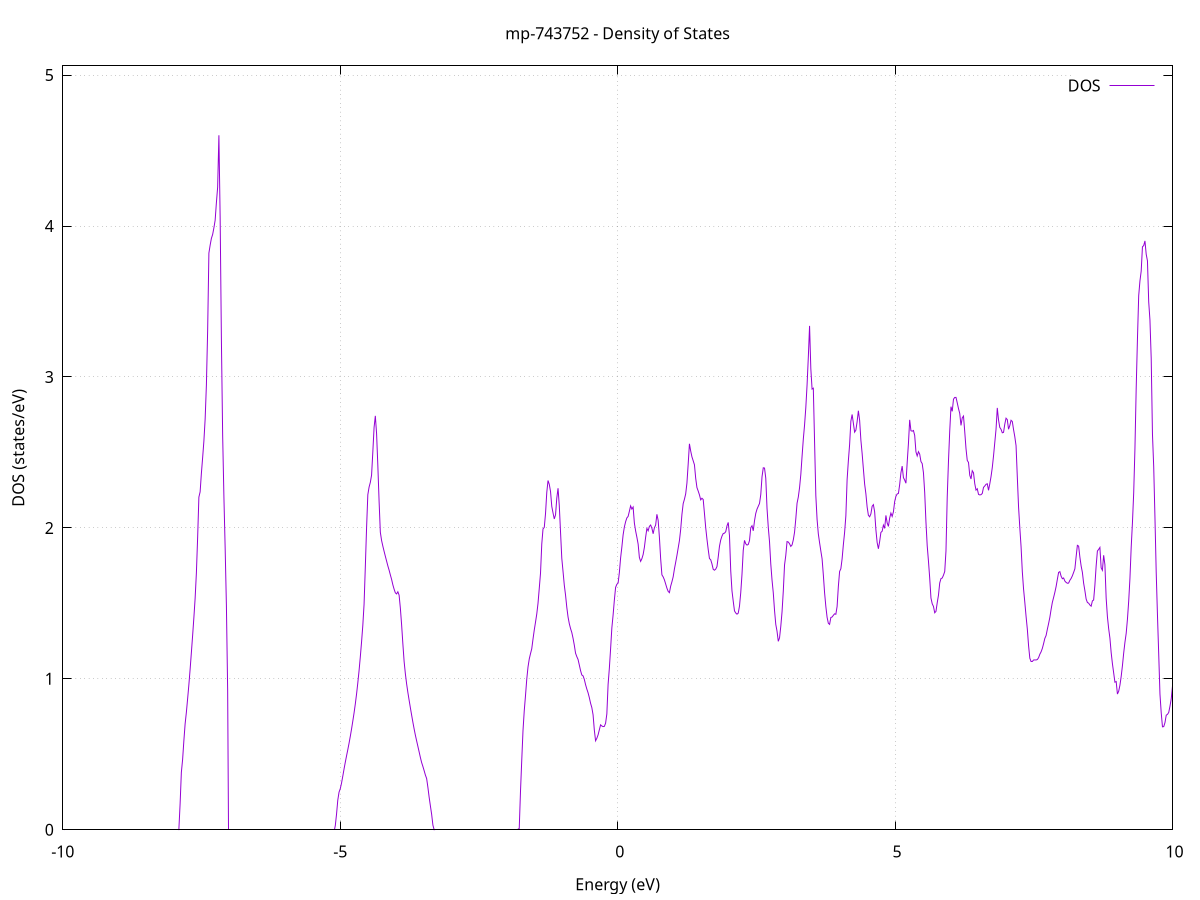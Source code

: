 set title 'mp-743752 - Density of States'
set xlabel 'Energy (eV)'
set ylabel 'DOS (states/eV)'
set grid
set xrange [-10:10]
set yrange [0:5.061]
set xzeroaxis lt -1
set terminal png size 800,600
set output 'mp-743752_dos_gnuplot.png'
plot '-' using 1:2 with lines title 'DOS'
-9.960600 0.000000
-9.938000 0.000000
-9.915500 0.000000
-9.892900 0.000000
-9.870400 0.000000
-9.847800 0.000000
-9.825300 0.000000
-9.802700 0.000000
-9.780200 0.000000
-9.757600 0.000000
-9.735100 0.000000
-9.712500 0.000000
-9.690000 0.000000
-9.667400 0.000000
-9.644800 0.000000
-9.622300 0.000000
-9.599700 0.000000
-9.577200 0.000000
-9.554600 0.000000
-9.532100 0.000000
-9.509500 0.000000
-9.487000 0.000000
-9.464400 0.000000
-9.441900 0.000000
-9.419300 0.000000
-9.396800 0.000000
-9.374200 0.000000
-9.351600 0.000000
-9.329100 0.000000
-9.306500 0.000000
-9.284000 0.000000
-9.261400 0.000000
-9.238900 0.000000
-9.216300 0.000000
-9.193800 0.000000
-9.171200 0.000000
-9.148700 0.000000
-9.126100 0.000000
-9.103500 0.000000
-9.081000 0.000000
-9.058400 0.000000
-9.035900 0.000000
-9.013300 0.000000
-8.990800 0.000000
-8.968200 0.000000
-8.945700 0.000000
-8.923100 0.000000
-8.900600 0.000000
-8.878000 0.000000
-8.855500 0.000000
-8.832900 0.000000
-8.810300 0.000000
-8.787800 0.000000
-8.765200 0.000000
-8.742700 0.000000
-8.720100 0.000000
-8.697600 0.000000
-8.675000 0.000000
-8.652500 0.000000
-8.629900 0.000000
-8.607400 0.000000
-8.584800 0.000000
-8.562300 0.000000
-8.539700 0.000000
-8.517100 0.000000
-8.494600 0.000000
-8.472000 0.000000
-8.449500 0.000000
-8.426900 0.000000
-8.404400 0.000000
-8.381800 0.000000
-8.359300 0.000000
-8.336700 0.000000
-8.314200 0.000000
-8.291600 0.000000
-8.269000 0.000000
-8.246500 0.000000
-8.223900 0.000000
-8.201400 0.000000
-8.178800 0.000000
-8.156300 0.000000
-8.133700 0.000000
-8.111200 0.000000
-8.088600 0.000000
-8.066100 0.000000
-8.043500 0.000000
-8.021000 0.000000
-7.998400 0.000000
-7.975800 0.000000
-7.953300 0.000000
-7.930700 0.000000
-7.908200 0.001200
-7.885600 0.172300
-7.863100 0.380400
-7.840500 0.465700
-7.818000 0.589200
-7.795400 0.701100
-7.772900 0.777600
-7.750300 0.867600
-7.727800 0.960600
-7.705200 1.063500
-7.682600 1.174000
-7.660100 1.286900
-7.637500 1.405400
-7.615000 1.533000
-7.592400 1.700200
-7.569900 1.934200
-7.547300 2.203800
-7.524800 2.238900
-7.502200 2.361200
-7.479700 2.464900
-7.457100 2.575300
-7.434500 2.720400
-7.412000 2.944700
-7.389400 3.305700
-7.366900 3.820700
-7.344300 3.873100
-7.321800 3.918100
-7.299200 3.944000
-7.276700 3.987700
-7.254100 4.038300
-7.231600 4.154600
-7.209000 4.257200
-7.186500 4.601100
-7.163900 4.057100
-7.141300 3.242400
-7.118800 2.611200
-7.096200 2.204500
-7.073700 1.865500
-7.051100 1.483600
-7.028600 0.921900
-7.006000 0.000000
-6.983500 0.000000
-6.960900 0.000000
-6.938400 0.000000
-6.915800 0.000000
-6.893300 0.000000
-6.870700 0.000000
-6.848100 0.000000
-6.825600 0.000000
-6.803000 0.000000
-6.780500 0.000000
-6.757900 0.000000
-6.735400 0.000000
-6.712800 0.000000
-6.690300 0.000000
-6.667700 0.000000
-6.645200 0.000000
-6.622600 0.000000
-6.600000 0.000000
-6.577500 0.000000
-6.554900 0.000000
-6.532400 0.000000
-6.509800 0.000000
-6.487300 0.000000
-6.464700 0.000000
-6.442200 0.000000
-6.419600 0.000000
-6.397100 0.000000
-6.374500 0.000000
-6.352000 0.000000
-6.329400 0.000000
-6.306800 0.000000
-6.284300 0.000000
-6.261700 0.000000
-6.239200 0.000000
-6.216600 0.000000
-6.194100 0.000000
-6.171500 0.000000
-6.149000 0.000000
-6.126400 0.000000
-6.103900 0.000000
-6.081300 0.000000
-6.058800 0.000000
-6.036200 0.000000
-6.013600 0.000000
-5.991100 0.000000
-5.968500 0.000000
-5.946000 0.000000
-5.923400 0.000000
-5.900900 0.000000
-5.878300 0.000000
-5.855800 0.000000
-5.833200 0.000000
-5.810700 0.000000
-5.788100 0.000000
-5.765500 0.000000
-5.743000 0.000000
-5.720400 0.000000
-5.697900 0.000000
-5.675300 0.000000
-5.652800 0.000000
-5.630200 0.000000
-5.607700 0.000000
-5.585100 0.000000
-5.562600 0.000000
-5.540000 0.000000
-5.517500 0.000000
-5.494900 0.000000
-5.472300 0.000000
-5.449800 0.000000
-5.427200 0.000000
-5.404700 0.000000
-5.382100 0.000000
-5.359600 0.000000
-5.337000 0.000000
-5.314500 0.000000
-5.291900 0.000000
-5.269400 0.000000
-5.246800 0.000000
-5.224300 0.000000
-5.201700 0.000000
-5.179100 0.000000
-5.156600 0.000000
-5.134000 0.000000
-5.111500 0.000000
-5.088900 0.026800
-5.066400 0.102900
-5.043800 0.196300
-5.021300 0.249200
-4.998700 0.272500
-4.976200 0.309400
-4.953600 0.355000
-4.931000 0.402600
-4.908500 0.447500
-4.885900 0.489800
-4.863400 0.530400
-4.840800 0.573300
-4.818300 0.619200
-4.795700 0.667700
-4.773200 0.719900
-4.750600 0.773900
-4.728100 0.833300
-4.705500 0.899200
-4.683000 0.973300
-4.660400 1.053900
-4.637800 1.146100
-4.615300 1.244400
-4.592700 1.354500
-4.570200 1.494100
-4.547600 1.741600
-4.525100 1.999900
-4.502500 2.219700
-4.480000 2.269900
-4.457400 2.301500
-4.434900 2.349400
-4.412300 2.503200
-4.389800 2.665600
-4.367200 2.742200
-4.344600 2.625000
-4.322100 2.414000
-4.299500 2.177200
-4.277000 1.971500
-4.254400 1.916600
-4.231900 1.879300
-4.209300 1.845000
-4.186800 1.812200
-4.164200 1.780400
-4.141700 1.748500
-4.119100 1.720400
-4.096500 1.688800
-4.074000 1.659100
-4.051400 1.623000
-4.028900 1.593900
-4.006300 1.569800
-3.983800 1.562700
-3.961200 1.576800
-3.938700 1.554200
-3.916100 1.468600
-3.893600 1.358400
-3.871000 1.232100
-3.848500 1.115400
-3.825900 1.033800
-3.803300 0.966900
-3.780800 0.910000
-3.758200 0.858400
-3.735700 0.808600
-3.713100 0.760100
-3.690600 0.712900
-3.668000 0.668200
-3.645500 0.626800
-3.622900 0.589400
-3.600400 0.552800
-3.577800 0.516300
-3.555300 0.479200
-3.532700 0.445600
-3.510100 0.419600
-3.487600 0.392000
-3.465000 0.362600
-3.442500 0.339700
-3.419900 0.281300
-3.397400 0.216100
-3.374800 0.158100
-3.352300 0.102500
-3.329700 0.031000
-3.307200 0.000400
-3.284600 0.000000
-3.262000 0.000000
-3.239500 0.000000
-3.216900 0.000000
-3.194400 0.000000
-3.171800 0.000000
-3.149300 0.000000
-3.126700 0.000000
-3.104200 0.000000
-3.081600 0.000000
-3.059100 0.000000
-3.036500 0.000000
-3.014000 0.000000
-2.991400 0.000000
-2.968800 0.000000
-2.946300 0.000000
-2.923700 0.000000
-2.901200 0.000000
-2.878600 0.000000
-2.856100 0.000000
-2.833500 0.000000
-2.811000 0.000000
-2.788400 0.000000
-2.765900 0.000000
-2.743300 0.000000
-2.720800 0.000000
-2.698200 0.000000
-2.675600 0.000000
-2.653100 0.000000
-2.630500 0.000000
-2.608000 0.000000
-2.585400 0.000000
-2.562900 0.000000
-2.540300 0.000000
-2.517800 0.000000
-2.495200 0.000000
-2.472700 0.000000
-2.450100 0.000000
-2.427500 0.000000
-2.405000 0.000000
-2.382400 0.000000
-2.359900 0.000000
-2.337300 0.000000
-2.314800 0.000000
-2.292200 0.000000
-2.269700 0.000000
-2.247100 0.000000
-2.224600 0.000000
-2.202000 0.000000
-2.179500 0.000000
-2.156900 0.000000
-2.134300 0.000000
-2.111800 0.000000
-2.089200 0.000000
-2.066700 0.000000
-2.044100 0.000000
-2.021600 0.000000
-1.999000 0.000000
-1.976500 0.000000
-1.953900 0.000000
-1.931400 0.000000
-1.908800 0.000000
-1.886300 0.000000
-1.863700 0.000000
-1.841100 0.000000
-1.818600 0.000000
-1.796000 0.000000
-1.773500 0.008800
-1.750900 0.255200
-1.728400 0.459600
-1.705800 0.656600
-1.683300 0.787900
-1.660700 0.889100
-1.638200 0.996900
-1.615600 1.078000
-1.593000 1.131500
-1.570500 1.166900
-1.547900 1.199400
-1.525400 1.263400
-1.502800 1.323300
-1.480300 1.375500
-1.457700 1.429600
-1.435200 1.500700
-1.412600 1.599500
-1.390100 1.700400
-1.367500 1.892900
-1.345000 1.993600
-1.322400 2.003100
-1.299800 2.095000
-1.277300 2.234700
-1.254700 2.313900
-1.232200 2.288800
-1.209600 2.241100
-1.187100 2.142400
-1.164500 2.099000
-1.142000 2.059400
-1.119400 2.086200
-1.096900 2.197100
-1.074300 2.262600
-1.051800 2.147500
-1.029200 1.971700
-1.006600 1.798500
-0.984100 1.710900
-0.961500 1.620500
-0.939000 1.554900
-0.916400 1.473700
-0.893900 1.409700
-0.871300 1.365400
-0.848800 1.333200
-0.826200 1.306900
-0.803700 1.268700
-0.781100 1.223100
-0.758500 1.169800
-0.736000 1.147100
-0.713400 1.128400
-0.690900 1.091600
-0.668300 1.054500
-0.645800 1.025600
-0.623200 1.019700
-0.600700 0.996400
-0.578100 0.961400
-0.555600 0.932500
-0.533000 0.907600
-0.510500 0.875900
-0.487900 0.838400
-0.465300 0.809700
-0.442800 0.761500
-0.420200 0.660300
-0.397700 0.589600
-0.375100 0.605900
-0.352600 0.628800
-0.330000 0.662100
-0.307500 0.695200
-0.284900 0.687600
-0.262400 0.683500
-0.239800 0.684900
-0.217300 0.706000
-0.194700 0.767500
-0.172100 0.962800
-0.149600 1.069100
-0.127000 1.198600
-0.104500 1.337300
-0.081900 1.423000
-0.059400 1.520800
-0.036800 1.606100
-0.014300 1.626300
0.008300 1.634900
0.030800 1.703800
0.053400 1.801200
0.076000 1.873300
0.098500 1.953700
0.121100 2.005700
0.143600 2.040900
0.166200 2.066100
0.188700 2.076000
0.211300 2.110000
0.233800 2.145900
0.256400 2.125000
0.278900 2.138200
0.301500 2.031900
0.324000 1.980000
0.346600 1.938300
0.369200 1.892900
0.391700 1.804200
0.414300 1.778200
0.436800 1.795900
0.459400 1.823600
0.481900 1.870900
0.504500 1.938400
0.527000 1.996600
0.549600 1.980600
0.572100 2.010100
0.594700 2.019100
0.617200 1.997900
0.639800 1.961200
0.662400 2.000900
0.684900 2.019100
0.707500 2.090100
0.730000 2.050300
0.752600 1.938500
0.775100 1.796300
0.797700 1.689000
0.820200 1.675700
0.842800 1.655900
0.865300 1.628500
0.887900 1.600800
0.910500 1.579400
0.933000 1.570900
0.955600 1.613800
0.978100 1.642800
1.000700 1.675700
1.023200 1.727600
1.045800 1.771800
1.068300 1.816600
1.090900 1.866400
1.113400 1.915700
1.136000 1.989600
1.158500 2.088700
1.181100 2.160600
1.203700 2.189800
1.226200 2.225200
1.248800 2.297100
1.271300 2.422800
1.293900 2.557300
1.316400 2.509800
1.339000 2.470800
1.361500 2.444800
1.384100 2.418400
1.406600 2.329000
1.429200 2.267200
1.451700 2.244200
1.474300 2.218800
1.496900 2.185900
1.519400 2.196300
1.542000 2.188300
1.564500 2.096500
1.587100 2.001600
1.609600 1.925700
1.632200 1.857400
1.654700 1.797200
1.677300 1.788800
1.699800 1.761600
1.722400 1.725600
1.745000 1.719700
1.767500 1.726900
1.790100 1.743800
1.812600 1.806700
1.835200 1.878100
1.857700 1.920000
1.880300 1.945600
1.902800 1.962900
1.925400 1.965000
1.947900 1.974600
1.970500 2.013400
1.993000 2.036200
2.015600 1.948700
2.038200 1.715500
2.060700 1.582800
2.083300 1.514100
2.105800 1.450100
2.128400 1.436200
2.150900 1.428400
2.173500 1.435300
2.196000 1.481700
2.218600 1.570600
2.241100 1.692700
2.263700 1.851300
2.286200 1.917300
2.308800 1.894500
2.331400 1.886000
2.353900 1.890100
2.376500 1.916100
2.399000 2.001300
2.421600 2.014300
2.444100 1.980800
2.466700 2.047500
2.489200 2.095800
2.511800 2.124300
2.534300 2.143200
2.556900 2.162000
2.579500 2.220900
2.602000 2.338500
2.624600 2.398200
2.647100 2.396500
2.669700 2.329300
2.692200 2.129700
2.714800 2.004300
2.737300 1.908100
2.759900 1.761300
2.782400 1.654600
2.805000 1.569800
2.827500 1.453600
2.850100 1.360400
2.872700 1.315000
2.895200 1.248500
2.917800 1.271600
2.940300 1.347800
2.962900 1.443700
2.985400 1.581100
3.008000 1.754500
3.030500 1.817900
3.053100 1.909400
3.075600 1.906600
3.098200 1.894800
3.120700 1.877400
3.143300 1.887000
3.165900 1.920700
3.188400 1.971500
3.211000 2.060800
3.233500 2.163500
3.256100 2.204500
3.278600 2.266800
3.301200 2.353400
3.323700 2.473700
3.346300 2.588500
3.368800 2.681600
3.391400 2.797800
3.414000 2.947400
3.436500 3.131100
3.459100 3.338400
3.481600 3.054800
3.504200 2.919800
3.526700 2.925500
3.549300 2.569400
3.571800 2.214300
3.594400 2.055900
3.616900 1.960500
3.639500 1.901800
3.662000 1.847700
3.684600 1.795000
3.707200 1.688700
3.729700 1.569900
3.752300 1.479200
3.774800 1.407700
3.797400 1.368100
3.819900 1.360900
3.842500 1.406400
3.865000 1.409700
3.887600 1.420800
3.910100 1.430800
3.932700 1.427900
3.955200 1.479400
3.977800 1.612000
4.000400 1.711400
4.022900 1.729500
4.045500 1.795200
4.068000 1.888600
4.090600 1.970400
4.113100 2.080000
4.135700 2.320100
4.158200 2.444500
4.180800 2.552400
4.203300 2.706800
4.225900 2.751400
4.248400 2.693500
4.271000 2.634300
4.293600 2.647700
4.316100 2.704000
4.338700 2.776400
4.361200 2.712700
4.383800 2.581700
4.406300 2.493300
4.428900 2.390800
4.451400 2.290600
4.474000 2.226100
4.496500 2.138600
4.519100 2.083700
4.541700 2.073700
4.564200 2.092700
4.586800 2.143500
4.609300 2.154100
4.631900 2.106600
4.654400 1.987500
4.677000 1.902900
4.699500 1.861700
4.722100 1.909700
4.744600 1.970200
4.767200 1.977800
4.789700 2.018400
4.812300 1.996700
4.834900 2.082700
4.857400 2.033100
4.880000 2.009900
4.902500 2.065000
4.925100 2.098100
4.947600 2.076000
4.970200 2.106300
4.992700 2.173900
5.015300 2.209800
5.037800 2.224800
5.060400 2.228500
5.082900 2.287200
5.105500 2.365200
5.128100 2.409400
5.150600 2.333300
5.173200 2.316500
5.195700 2.296000
5.218300 2.432600
5.240800 2.558800
5.263400 2.715800
5.285900 2.643900
5.308500 2.640700
5.331000 2.645400
5.353600 2.612700
5.376200 2.504000
5.398700 2.476600
5.421300 2.505000
5.443800 2.488700
5.466400 2.439600
5.488900 2.426100
5.511500 2.365500
5.534000 2.234100
5.556600 2.039100
5.579100 1.882200
5.601700 1.780400
5.624200 1.667600
5.646800 1.535700
5.669400 1.497500
5.691900 1.479600
5.714500 1.437600
5.737000 1.446800
5.759600 1.503800
5.782100 1.554000
5.804700 1.635000
5.827200 1.664200
5.849800 1.668000
5.872300 1.686600
5.894900 1.711200
5.917400 1.846400
5.940000 2.204300
5.962600 2.443200
5.985100 2.641400
6.007700 2.803100
6.030200 2.772300
6.052800 2.852600
6.075300 2.864300
6.097900 2.864600
6.120400 2.828900
6.143000 2.790500
6.165500 2.758100
6.188100 2.679000
6.210700 2.728900
6.233200 2.741000
6.255800 2.636900
6.278300 2.525600
6.300900 2.447100
6.323400 2.433600
6.346000 2.349200
6.368500 2.324100
6.391100 2.378700
6.413600 2.365100
6.436200 2.293400
6.458700 2.250500
6.481300 2.259400
6.503900 2.222100
6.526400 2.218500
6.549000 2.220100
6.571500 2.228200
6.594100 2.268600
6.616600 2.277700
6.639200 2.288800
6.661700 2.292400
6.684300 2.249100
6.706800 2.291100
6.729400 2.339600
6.751900 2.399400
6.774500 2.476900
6.797100 2.565600
6.819600 2.653300
6.842200 2.794800
6.864700 2.715200
6.887300 2.665700
6.909800 2.653000
6.932400 2.630100
6.954900 2.632900
6.977500 2.687300
7.000000 2.726800
7.022600 2.717600
7.045200 2.653600
7.067700 2.677800
7.090300 2.713000
7.112800 2.705100
7.135400 2.651200
7.157900 2.604000
7.180500 2.544700
7.203000 2.338100
7.225600 2.138800
7.248100 2.001800
7.270700 1.876500
7.293200 1.710700
7.315800 1.594800
7.338400 1.506700
7.360900 1.413900
7.383500 1.329700
7.406000 1.219900
7.428600 1.136700
7.451100 1.114800
7.473700 1.114900
7.496200 1.124800
7.518800 1.125400
7.541300 1.125000
7.563900 1.127900
7.586400 1.140000
7.609000 1.162800
7.631600 1.179000
7.654100 1.201400
7.676700 1.233100
7.699200 1.268100
7.721800 1.287100
7.744300 1.328000
7.766900 1.366000
7.789400 1.407100
7.812000 1.459800
7.834500 1.506300
7.857100 1.538800
7.879700 1.572900
7.902200 1.611400
7.924800 1.659300
7.947300 1.705100
7.969900 1.710200
7.992400 1.680000
8.015000 1.663300
8.037500 1.668200
8.060100 1.647800
8.082600 1.638800
8.105200 1.633300
8.127700 1.634500
8.150300 1.652800
8.172900 1.665200
8.195400 1.682600
8.218000 1.705000
8.240500 1.728800
8.263100 1.809100
8.285600 1.884400
8.308200 1.879300
8.330700 1.806800
8.353300 1.748200
8.375800 1.705600
8.398400 1.633800
8.420900 1.584600
8.443500 1.529000
8.466100 1.505800
8.488600 1.501300
8.511200 1.489000
8.533700 1.481400
8.556300 1.516100
8.578800 1.522300
8.601400 1.621100
8.623900 1.747500
8.646500 1.846900
8.669000 1.857500
8.691600 1.870500
8.714200 1.735300
8.736700 1.719100
8.759300 1.818800
8.781800 1.756300
8.804400 1.535100
8.826900 1.412100
8.849500 1.332600
8.872000 1.270000
8.894600 1.174200
8.917100 1.100600
8.939700 1.039700
8.962200 0.977800
8.984800 0.982100
9.007400 0.899200
9.029900 0.917700
9.052500 0.957700
9.075000 1.015300
9.097600 1.086800
9.120100 1.169900
9.142700 1.241700
9.165200 1.300900
9.187800 1.394200
9.210300 1.513600
9.232900 1.664200
9.255400 1.869800
9.278000 2.033200
9.300600 2.232000
9.323100 2.524300
9.345700 2.924600
9.368200 3.249300
9.390800 3.538600
9.413300 3.635900
9.435900 3.701700
9.458400 3.862300
9.481000 3.870400
9.503500 3.901400
9.526100 3.813100
9.548700 3.769000
9.571200 3.497500
9.593800 3.376300
9.616300 3.123700
9.638900 2.620400
9.661400 2.403800
9.684000 2.066300
9.706500 1.704400
9.729100 1.421400
9.751600 1.163700
9.774200 0.898300
9.796700 0.775100
9.819300 0.682100
9.841900 0.683400
9.864400 0.710000
9.887000 0.759100
9.909500 0.764600
9.932100 0.777300
9.954600 0.818700
9.977200 0.867400
9.999700 0.951000
10.022300 1.099200
10.044800 1.222100
10.067400 1.382300
10.089900 1.501000
10.112500 1.641100
10.135100 1.783100
10.157600 1.855800
10.180200 2.101100
10.202700 2.228200
10.225300 2.382200
10.247800 2.531800
10.270400 2.642000
10.292900 2.957300
10.315500 3.293700
10.338000 3.505500
10.360600 3.572300
10.383200 3.336500
10.405700 3.180600
10.428300 2.987700
10.450800 2.740900
10.473400 2.575300
10.495900 2.482600
10.518500 2.477600
10.541000 2.391300
10.563600 2.307800
10.586100 2.206700
10.608700 2.095600
10.631200 2.070900
10.653800 2.062000
10.676400 2.037000
10.698900 2.040400
10.721500 2.028800
10.744000 2.106600
10.766600 2.217600
10.789100 2.106000
10.811700 2.099600
10.834200 2.068400
10.856800 2.047700
10.879300 2.047100
10.901900 2.063200
10.924400 2.136300
10.947000 2.142700
10.969600 2.104200
10.992100 2.079400
11.014700 2.101100
11.037200 2.123700
11.059800 2.147200
11.082300 2.152400
11.104900 2.175700
11.127400 2.220400
11.150000 2.254500
11.172500 2.309100
11.195100 2.419800
11.217700 2.454200
11.240200 2.567000
11.262800 2.636900
11.285300 2.634300
11.307900 2.525300
11.330400 2.502300
11.353000 2.531700
11.375500 2.669100
11.398100 2.709100
11.420600 2.641300
11.443200 2.641900
11.465700 2.556600
11.488300 2.414100
11.510900 2.272400
11.533400 2.138000
11.556000 2.060900
11.578500 2.065200
11.601100 2.120100
11.623600 2.202300
11.646200 2.338200
11.668700 2.383700
11.691300 2.437100
11.713800 2.489200
11.736400 2.471700
11.758900 2.647900
11.781500 2.611400
11.804100 2.560800
11.826600 2.480100
11.849200 2.444900
11.871700 2.322500
11.894300 2.199400
11.916800 2.040200
11.939400 1.983600
11.961900 1.966800
11.984500 1.951900
12.007000 1.894700
12.029600 1.870500
12.052200 1.885300
12.074700 1.946200
12.097300 1.910600
12.119800 1.900400
12.142400 1.978500
12.164900 2.057100
12.187500 2.188900
12.210000 2.249500
12.232600 2.288500
12.255100 2.284700
12.277700 2.344200
12.300200 2.426600
12.322800 2.400600
12.345400 2.431500
12.367900 2.531300
12.390500 2.555700
12.413000 2.508600
12.435600 2.421500
12.458100 2.396100
12.480700 2.336600
12.503200 2.290600
12.525800 2.300200
12.548300 2.095700
12.570900 1.987600
12.593400 1.937400
12.616000 1.872900
12.638600 1.849500
12.661100 1.849200
12.683700 1.905600
12.706200 1.916900
12.728800 1.926000
12.751300 1.876500
12.773900 1.911300
12.796400 1.939000
12.819000 1.970300
12.841500 2.072900
12.864100 2.204400
12.886700 2.270400
12.909200 2.256800
12.931800 2.241800
12.954300 2.291100
12.976900 2.353800
12.999400 2.423300
13.022000 2.505200
13.044500 2.624000
13.067100 2.839400
13.089600 2.999700
13.112200 3.076000
13.134700 3.139900
13.157300 3.145900
13.179900 3.185300
13.202400 3.212100
13.225000 3.216900
13.247500 3.089000
13.270100 2.849500
13.292600 2.725600
13.315200 2.657000
13.337700 2.592300
13.360300 2.568200
13.382800 2.554000
13.405400 2.595500
13.427900 2.630500
13.450500 2.631300
13.473100 2.684900
13.495600 2.773800
13.518200 2.897600
13.540700 3.036600
13.563300 3.090800
13.585800 3.096200
13.608400 3.087200
13.630900 3.025000
13.653500 2.978000
13.676000 2.861400
13.698600 2.745900
13.721200 2.675100
13.743700 2.665700
13.766300 2.675200
13.788800 2.699100
13.811400 2.723800
13.833900 2.711700
13.856500 2.732100
13.879000 2.660500
13.901600 2.560900
13.924100 2.496100
13.946700 2.438000
13.969200 2.483300
13.991800 2.418700
14.014400 2.419100
14.036900 2.306500
14.059500 2.243600
14.082000 2.248900
14.104600 2.289400
14.127100 2.309800
14.149700 2.292000
14.172200 2.256900
14.194800 2.202600
14.217300 2.209800
14.239900 2.203500
14.262400 2.249900
14.285000 2.241600
14.307600 2.255400
14.330100 2.222300
14.352700 2.187100
14.375200 2.233100
14.397800 2.242300
14.420300 2.262800
14.442900 2.264800
14.465400 2.288400
14.488000 2.317800
14.510500 2.348700
14.533100 2.398500
14.555700 2.433800
14.578200 2.489000
14.600800 2.587100
14.623300 2.697700
14.645900 2.781800
14.668400 2.853800
14.691000 2.935800
14.713500 2.968000
14.736100 3.050800
14.758600 3.039000
14.781200 3.044500
14.803700 2.993500
14.826300 2.957500
14.848900 2.943800
14.871400 2.909200
14.894000 2.847000
14.916500 2.743900
14.939100 2.725200
14.961600 2.696900
14.984200 2.752200
15.006700 2.878800
15.029300 2.953900
15.051800 2.861000
15.074400 2.725500
15.096900 2.677300
15.119500 2.638800
15.142100 2.599600
15.164600 2.614000
15.187200 2.619900
15.209700 2.668200
15.232300 2.717900
15.254800 2.759100
15.277400 2.787200
15.299900 2.819100
15.322500 2.791200
15.345000 2.790200
15.367600 2.794900
15.390200 2.768500
15.412700 2.764500
15.435300 2.738700
15.457800 2.802400
15.480400 2.830900
15.502900 2.852500
15.525500 2.815100
15.548000 2.731400
15.570600 2.763200
15.593100 2.802200
15.615700 2.840400
15.638200 2.841100
15.660800 2.881500
15.683400 2.964100
15.705900 3.005400
15.728500 3.033700
15.751000 2.988400
15.773600 2.820400
15.796100 2.699600
15.818700 2.543700
15.841200 2.460300
15.863800 2.322300
15.886300 2.264100
15.908900 2.123100
15.931400 2.020200
15.954000 2.005400
15.976600 2.051000
15.999100 2.123500
16.021700 2.219700
16.044200 2.350000
16.066800 2.565800
16.089300 2.884000
16.111900 3.116600
16.134400 3.328200
16.157000 3.466400
16.179500 3.492400
16.202100 3.596800
16.224700 3.732700
16.247200 3.809800
16.269800 3.887600
16.292300 3.854400
16.314900 3.717800
16.337400 3.574500
16.360000 3.489000
16.382500 3.387700
16.405100 3.262300
16.427600 3.106700
16.450200 3.030900
16.472700 3.013700
16.495300 3.006300
16.517900 3.070200
16.540400 3.029700
16.563000 3.020400
16.585500 3.111200
16.608100 3.348800
16.630600 3.617700
16.653200 3.801300
16.675700 3.959200
16.698300 4.137500
16.720800 4.122100
16.743400 4.155600
16.765900 4.256900
16.788500 4.241400
16.811100 4.267200
16.833600 4.351100
16.856200 4.250900
16.878700 3.985500
16.901300 3.663700
16.923800 3.448900
16.946400 3.274900
16.968900 3.052500
16.991500 2.881200
17.014000 2.810900
17.036600 2.692700
17.059200 2.649800
17.081700 2.681000
17.104300 2.729700
17.126800 2.854200
17.149400 2.901300
17.171900 2.911500
17.194500 3.036800
17.217000 3.130500
17.239600 3.201600
17.262100 3.316700
17.284700 3.350600
17.307200 3.262400
17.329800 3.167500
17.352400 3.110400
17.374900 3.114400
17.397500 3.136100
17.420000 3.203700
17.442600 3.333400
17.465100 3.494000
17.487700 3.418100
17.510200 3.322700
17.532800 3.258900
17.555300 3.342400
17.577900 3.531900
17.600400 3.522300
17.623000 3.345500
17.645600 3.288300
17.668100 3.287100
17.690700 3.344300
17.713200 3.302900
17.735800 3.265600
17.758300 3.215200
17.780900 3.141500
17.803400 3.082500
17.826000 3.001200
17.848500 2.913400
17.871100 2.926600
17.893700 2.979500
17.916200 3.019400
17.938800 3.049600
17.961300 3.078400
17.983900 3.059600
18.006400 3.037900
18.029000 3.027000
18.051500 3.025400
18.074100 3.053400
18.096600 3.128700
18.119200 3.225000
18.141700 3.339700
18.164300 3.488200
18.186900 3.655000
18.209400 3.741100
18.232000 3.771500
18.254500 3.752000
18.277100 3.815100
18.299600 4.013300
18.322200 3.914500
18.344700 3.905000
18.367300 3.855400
18.389800 3.638300
18.412400 3.417900
18.434900 3.300000
18.457500 3.113400
18.480100 2.937400
18.502600 2.689100
18.525200 2.470200
18.547700 2.269200
18.570300 2.175900
18.592800 2.124700
18.615400 2.097300
18.637900 2.106500
18.660500 2.144700
18.683000 2.157200
18.705600 2.208000
18.728200 2.318000
18.750700 2.491000
18.773300 2.711500
18.795800 2.902800
18.818400 3.103600
18.840900 3.251000
18.863500 3.477600
18.886000 3.638600
18.908600 3.791400
18.931100 4.043400
18.953700 4.131300
18.976200 4.064000
18.998800 3.987700
19.021400 3.826800
19.043900 3.596000
19.066500 3.390900
19.089000 3.223000
19.111600 3.117600
19.134100 3.083900
19.156700 3.043100
19.179200 3.025500
19.201800 3.064500
19.224300 3.048600
19.246900 2.980300
19.269400 2.916500
19.292000 2.869900
19.314600 2.869600
19.337100 2.852300
19.359700 2.843100
19.382200 2.914200
19.404800 2.942500
19.427300 2.995100
19.449900 3.116200
19.472400 3.268400
19.495000 3.442000
19.517500 3.381300
19.540100 3.433700
19.562700 3.544800
19.585200 3.614000
19.607800 3.687200
19.630300 3.640200
19.652900 3.628400
19.675400 3.560100
19.698000 3.448200
19.720500 3.322200
19.743100 3.161400
19.765600 2.997700
19.788200 3.006500
19.810700 3.030500
19.833300 3.151600
19.855900 3.162200
19.878400 3.102100
19.901000 3.078400
19.923500 3.125200
19.946100 2.980600
19.968600 3.043500
19.991200 3.135000
20.013700 3.336100
20.036300 3.541800
20.058800 3.712000
20.081400 3.882500
20.103900 3.993000
20.126500 4.109700
20.149100 4.152500
20.171600 4.138600
20.194200 4.024000
20.216700 4.012700
20.239300 3.922900
20.261800 3.793100
20.284400 3.762600
20.306900 3.461600
20.329500 3.271800
20.352000 3.133900
20.374600 3.073600
20.397200 3.061700
20.419700 3.107000
20.442300 3.117700
20.464800 3.168000
20.487400 3.180700
20.509900 3.199100
20.532500 3.264500
20.555000 3.347900
20.577600 3.390800
20.600100 3.435600
20.622700 3.535600
20.645200 3.414600
20.667800 3.385600
20.690400 3.363500
20.712900 3.375300
20.735500 3.299600
20.758000 3.169600
20.780600 3.064100
20.803100 2.912600
20.825700 2.770900
20.848200 2.668500
20.870800 2.597000
20.893300 2.555500
20.915900 2.486000
20.938400 2.487800
20.961000 2.527300
20.983600 2.597200
21.006100 2.670400
21.028700 2.759400
21.051200 2.793900
21.073800 2.768400
21.096300 2.753100
21.118900 2.767300
21.141400 2.789500
21.164000 2.834100
21.186500 2.906800
21.209100 3.002900
21.231700 3.121400
21.254200 3.242400
21.276800 3.418300
21.299300 3.522400
21.321900 3.470700
21.344400 3.498800
21.367000 3.586000
21.389500 3.577900
21.412100 3.498200
21.434600 3.467600
21.457200 3.444600
21.479700 3.412300
21.502300 3.365200
21.524900 3.336200
21.547400 3.362200
21.570000 3.301200
21.592500 3.221700
21.615100 3.228800
21.637600 3.200100
21.660200 3.179200
21.682700 3.226300
21.705300 3.235700
21.727800 3.241700
21.750400 3.233000
21.772900 3.127100
21.795500 3.254700
21.818100 3.337500
21.840600 3.377600
21.863200 3.399000
21.885700 3.318200
21.908300 3.319600
21.930800 3.318600
21.953400 3.334400
21.975900 3.237000
21.998500 3.166400
22.021000 3.067300
22.043600 2.998900
22.066200 2.973800
22.088700 2.932600
22.111300 2.915900
22.133800 2.989500
22.156400 3.107700
22.178900 3.213700
22.201500 3.319000
22.224000 3.445100
22.246600 3.561800
22.269100 3.779100
22.291700 4.000000
22.314200 4.048900
22.336800 4.008500
22.359400 3.925800
22.381900 3.826600
22.404500 3.707200
22.427000 3.641500
22.449600 3.544900
22.472100 3.484700
22.494700 3.472500
22.517200 3.485000
22.539800 3.494200
22.562300 3.509000
22.584900 3.518600
22.607400 3.572000
22.630000 3.617200
22.652600 3.613600
22.675100 3.631300
22.697700 3.649800
22.720200 3.697700
22.742800 3.695700
22.765300 3.594200
22.787900 3.504200
22.810400 3.497500
22.833000 3.607500
22.855500 3.611600
22.878100 3.548000
22.900700 3.498600
22.923200 3.448900
22.945800 3.452900
22.968300 3.495400
22.990900 3.512900
23.013400 3.609600
23.036000 3.603500
23.058500 3.614900
23.081100 3.638400
23.103600 3.616100
23.126200 3.596800
23.148700 3.620400
23.171300 3.645700
23.193900 3.607200
23.216400 3.542800
23.239000 3.468800
23.261500 3.423400
23.284100 3.456600
23.306600 3.369800
23.329200 3.338700
23.351700 3.404100
23.374300 3.398000
23.396800 3.344900
23.419400 3.327200
23.441900 3.261200
23.464500 3.227500
23.487100 3.196100
23.509600 3.164400
23.532200 3.184000
23.554700 3.165200
23.577300 3.141900
23.599800 3.125400
23.622400 3.162500
23.644900 3.269000
23.667500 3.318600
23.690000 3.314600
23.712600 3.366800
23.735200 3.483100
23.757700 3.648300
23.780300 3.812500
23.802800 3.970600
23.825400 4.013700
23.847900 3.991100
23.870500 3.869900
23.893000 3.769200
23.915600 3.703600
23.938100 3.640600
23.960700 3.622400
23.983200 3.445900
24.005800 3.345700
24.028400 3.288200
24.050900 3.265300
24.073500 3.233900
24.096000 3.207600
24.118600 3.195600
24.141100 3.225700
24.163700 3.263500
24.186200 3.338700
24.208800 3.413500
24.231300 3.484400
24.253900 3.538300
24.276400 3.599000
24.299000 3.714400
24.321600 3.822200
24.344100 3.859300
24.366700 3.865800
24.389200 3.776400
24.411800 3.637300
24.434300 3.607300
24.456900 3.492100
24.479400 3.486200
24.502000 3.429600
24.524500 3.347400
24.547100 3.323900
24.569700 3.318900
24.592200 3.319300
24.614800 3.345800
24.637300 3.345100
24.659900 3.313100
24.682400 3.255400
24.705000 3.204900
24.727500 3.189400
24.750100 3.159700
24.772600 3.158800
24.795200 3.194200
24.817700 3.198300
24.840300 3.197200
24.862900 3.255300
24.885400 3.344800
24.908000 3.366000
24.930500 3.433700
24.953100 3.505000
24.975600 3.547000
24.998200 3.512400
25.020700 3.493400
25.043300 3.422500
25.065800 3.421800
25.088400 3.454500
25.110900 3.488600
25.133500 3.491300
25.156100 3.470200
25.178600 3.442300
25.201200 3.411200
25.223700 3.394000
25.246300 3.366800
25.268800 3.420300
25.291400 3.412500
25.313900 3.469000
25.336500 3.469400
25.359000 3.433700
25.381600 3.455200
25.404200 3.356700
25.426700 3.312700
25.449300 3.282400
25.471800 3.283400
25.494400 3.345800
25.516900 3.382600
25.539500 3.381300
25.562000 3.490400
25.584600 3.574300
25.607100 3.676400
25.629700 3.668500
25.652200 3.652100
25.674800 3.642800
25.697400 3.616700
25.719900 3.600700
25.742500 3.528700
25.765000 3.477100
25.787600 3.385100
25.810100 3.274200
25.832700 3.209700
25.855200 3.209500
25.877800 3.240700
25.900300 3.277000
25.922900 3.290600
25.945400 3.338900
25.968000 3.455700
25.990600 3.559500
26.013100 3.551900
26.035700 3.510900
26.058200 3.437400
26.080800 3.291700
26.103300 3.151400
26.125900 3.042300
26.148400 2.978700
26.171000 2.961700
26.193500 3.005400
26.216100 2.979500
26.238700 2.968000
26.261200 2.979500
26.283800 3.003300
26.306300 3.042100
26.328900 3.120400
26.351400 3.190200
26.374000 3.333300
26.396500 3.319400
26.419100 3.308200
26.441600 3.356000
26.464200 3.355700
26.486700 3.327500
26.509300 3.322000
26.531900 3.363500
26.554400 3.444600
26.577000 3.474200
26.599500 3.458400
26.622100 3.450700
26.644600 3.297500
26.667200 3.168200
26.689700 3.082900
26.712300 2.999400
26.734800 2.921300
26.757400 2.881500
26.779900 2.862200
26.802500 2.849500
26.825100 2.822500
26.847600 2.733300
26.870200 2.708200
26.892700 2.714200
26.915300 2.721400
26.937800 2.726900
26.960400 2.693100
26.982900 2.702100
27.005500 2.738200
27.028000 2.835000
27.050600 2.939000
27.073200 2.986300
27.095700 3.115000
27.118300 3.093600
27.140800 3.086100
27.163400 3.131400
27.185900 3.199900
27.208500 3.260100
27.231000 3.329800
27.253600 3.336000
27.276100 3.395500
27.298700 3.529600
27.321200 3.578900
27.343800 3.586300
27.366400 3.566700
27.388900 3.549500
27.411500 3.562200
27.434000 3.618100
27.456600 3.616300
27.479100 3.514700
27.501700 3.340800
27.524200 3.170500
27.546800 3.047700
27.569300 2.934100
27.591900 2.897500
27.614400 2.874800
27.637000 2.896400
27.659600 3.056200
27.682100 3.177300
27.704700 3.274600
27.727200 3.396100
27.749800 3.467000
27.772300 3.586500
27.794900 3.656600
27.817400 3.739800
27.840000 3.758500
27.862500 3.777600
27.885100 3.841500
27.907700 3.839700
27.930200 3.879000
27.952800 3.737600
27.975300 3.649800
27.997900 3.541500
28.020400 3.463200
28.043000 3.342300
28.065500 3.333900
28.088100 3.212400
28.110600 3.115400
28.133200 3.032200
28.155700 2.981300
28.178300 2.920700
28.200900 2.894400
28.223400 2.949000
28.246000 3.073300
28.268500 3.165900
28.291100 3.317000
28.313600 3.554800
28.336200 3.711700
28.358700 3.945900
28.381300 4.168600
28.403800 4.405500
28.426400 4.514800
28.448900 4.563500
28.471500 4.576900
28.494100 4.473100
28.516600 4.414800
28.539200 4.174300
28.561700 3.975500
28.584300 3.786300
28.606800 3.590000
28.629400 3.403900
28.651900 3.136100
28.674500 3.050800
28.697000 3.000900
28.719600 2.939200
28.742200 2.922300
28.764700 3.009100
28.787300 3.042900
28.809800 3.068600
28.832400 3.109800
28.854900 3.131000
28.877500 3.173000
28.900000 3.210800
28.922600 3.308700
28.945100 3.544100
28.967700 3.786000
28.990200 3.898700
29.012800 3.914400
29.035400 3.995700
29.057900 4.033800
29.080500 4.024800
29.103000 3.923800
29.125600 3.793600
29.148100 3.704500
29.170700 3.622800
29.193200 3.574000
29.215800 3.642400
29.238300 3.724200
29.260900 3.670400
29.283400 3.623800
29.306000 3.516000
29.328600 3.490700
29.351100 3.465100
29.373700 3.442000
29.396200 3.441100
29.418800 3.440200
29.441300 3.433300
29.463900 3.410700
29.486400 3.341100
29.509000 3.322500
29.531500 3.334400
29.554100 3.349700
29.576700 3.431200
29.599200 3.494800
29.621800 3.630500
29.644300 3.677800
29.666900 3.705600
29.689400 3.665800
29.712000 3.749400
29.734500 3.836400
29.757100 3.824300
29.779600 3.834200
29.802200 3.821100
29.824700 3.693300
29.847300 3.592500
29.869900 3.593100
29.892400 3.548000
29.915000 3.501600
29.937500 3.436600
29.960100 3.415400
29.982600 3.355200
30.005200 3.387300
30.027700 3.409900
30.050300 3.463900
30.072800 3.587100
30.095400 3.841100
30.117900 4.000600
30.140500 4.142500
30.163100 4.230800
30.185600 4.075200
30.208200 3.852600
30.230700 3.725600
30.253300 3.663800
30.275800 3.571500
30.298400 3.528800
30.320900 3.498900
30.343500 3.487300
30.366000 3.504000
30.388600 3.575000
30.411200 3.680700
30.433700 3.826300
30.456300 3.957600
30.478800 3.984300
30.501400 4.047200
30.523900 3.945400
30.546500 3.967900
30.569000 3.877800
30.591600 3.904600
30.614100 4.074300
30.636700 4.049700
30.659200 3.985600
30.681800 3.978800
30.704400 3.900500
30.726900 3.787400
30.749500 3.686800
30.772000 3.574200
30.794600 3.416200
30.817100 3.241600
30.839700 3.142000
30.862200 3.102500
30.884800 3.144700
30.907300 3.235700
30.929900 3.384100
30.952400 3.587400
30.975000 3.681400
30.997600 3.829900
31.020100 4.205000
31.042700 4.539500
31.065200 4.665900
31.087800 4.603500
31.110300 4.460900
31.132900 4.423200
31.155400 4.199900
31.178000 4.182600
31.200500 4.006700
31.223100 3.832200
31.245700 3.723600
31.268200 3.598500
31.290800 3.610900
31.313300 3.638700
31.335900 3.590800
31.358400 3.456300
31.381000 3.463000
31.403500 3.511500
31.426100 3.651600
31.448600 3.718100
31.471200 3.651400
31.493700 3.540600
31.516300 3.567000
31.538900 3.542400
31.561400 3.487800
31.584000 3.525900
31.606500 3.530200
31.629100 3.546100
31.651600 3.594600
31.674200 3.344000
31.696700 3.234500
31.719300 3.232800
31.741800 3.386400
31.764400 3.327500
31.786900 3.310800
31.809500 3.238400
31.832100 3.287400
31.854600 3.391500
31.877200 3.358200
31.899700 3.384500
31.922300 3.375000
31.944800 3.336300
31.967400 3.265100
31.989900 3.259500
32.012500 3.230400
32.035000 3.175400
32.057600 3.093200
32.080100 3.047300
32.102700 2.962300
32.125300 2.795700
32.147800 2.529400
32.170400 2.248400
32.192900 1.931900
32.215500 1.549200
32.238000 1.304900
32.260600 1.140800
32.283100 1.025600
32.305700 0.853000
32.328200 0.768000
32.350800 0.673800
32.373400 0.590800
32.395900 0.528300
32.418500 0.478100
32.441000 0.459800
32.463600 0.387100
32.486100 0.332400
32.508700 0.280600
32.531200 0.241300
32.553800 0.205200
32.576300 0.169800
32.598900 0.144200
32.621400 0.122500
32.644000 0.107500
32.666600 0.098400
32.689100 0.090200
32.711700 0.082500
32.734200 0.075300
32.756800 0.068700
32.779300 0.062800
32.801900 0.057400
32.824400 0.052300
32.847000 0.047400
32.869500 0.042200
32.892100 0.036800
32.914600 0.031200
32.937200 0.025400
32.959800 0.019300
32.982300 0.013500
33.004900 0.008700
33.027400 0.005000
33.050000 0.002300
33.072500 0.000600
33.095100 0.000000
33.117600 0.000000
33.140200 0.000000
33.162700 0.000000
33.185300 0.000000
33.207900 0.000000
33.230400 0.000000
33.253000 0.000000
33.275500 0.000000
33.298100 0.000000
33.320600 0.000000
33.343200 0.000000
33.365700 0.000000
33.388300 0.000000
33.410800 0.000000
33.433400 0.000000
33.455900 0.000000
33.478500 0.000000
33.501100 0.000000
33.523600 0.000000
33.546200 0.000000
33.568700 0.000000
33.591300 0.000000
33.613800 0.000000
33.636400 0.000000
33.658900 0.000000
33.681500 0.000000
33.704000 0.000000
33.726600 0.000000
33.749100 0.000000
33.771700 0.000000
33.794300 0.000000
33.816800 0.000000
33.839400 0.000000
33.861900 0.000000
33.884500 0.000000
33.907000 0.000000
33.929600 0.000000
33.952100 0.000000
33.974700 0.000000
33.997200 0.000000
34.019800 0.000000
34.042400 0.000000
34.064900 0.000000
34.087500 0.000000
34.110000 0.000000
34.132600 0.000000
34.155100 0.000000
34.177700 0.000000
34.200200 0.000000
34.222800 0.000000
34.245300 0.000000
34.267900 0.000000
34.290400 0.000000
34.313000 0.000000
34.335600 0.000000
34.358100 0.000000
34.380700 0.000000
34.403200 0.000000
34.425800 0.000000
34.448300 0.000000
34.470900 0.000000
34.493400 0.000000
34.516000 0.000000
34.538500 0.000000
34.561100 0.000000
34.583600 0.000000
34.606200 0.000000
34.628800 0.000000
34.651300 0.000000
34.673900 0.000000
34.696400 0.000000
34.719000 0.000000
34.741500 0.000000
34.764100 0.000000
34.786600 0.000000
34.809200 0.000000
34.831700 0.000000
34.854300 0.000000
34.876900 0.000000
34.899400 0.000000
34.922000 0.000000
34.944500 0.000000
34.967100 0.000000
34.989600 0.000000
35.012200 0.000000
35.034700 0.000000
35.057300 0.000000
35.079800 0.000000
35.102400 0.000000
35.124900 0.000000
35.147500 0.000000
e
